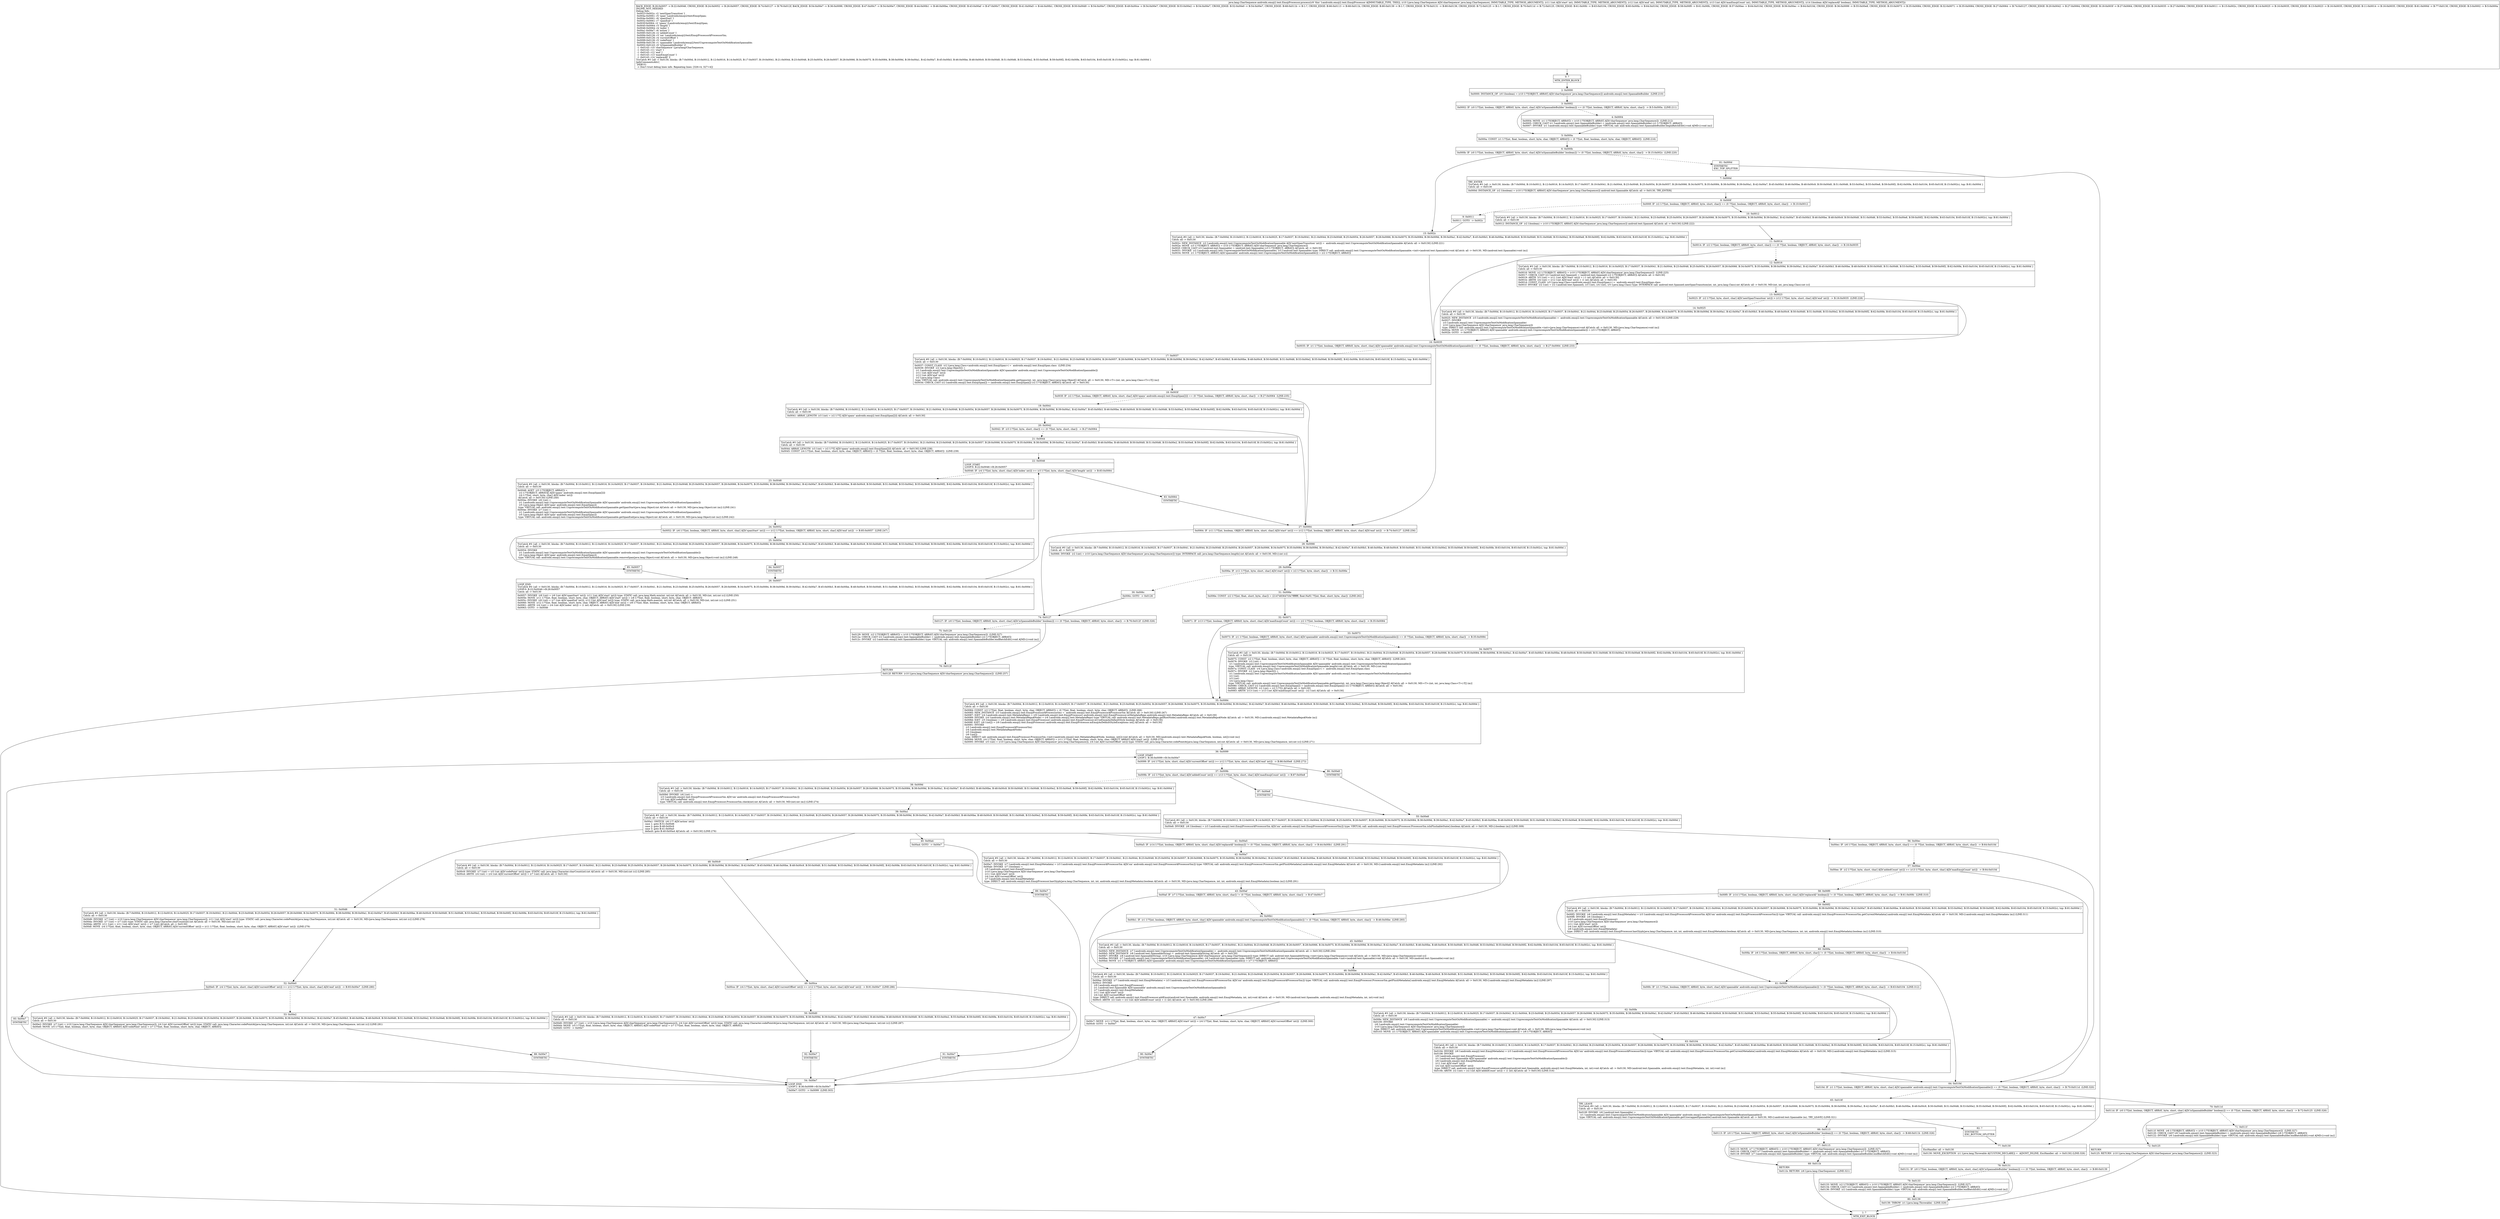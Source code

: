 digraph "CFG forandroidx.emoji2.text.EmojiProcessor.process(Ljava\/lang\/CharSequence;IIIZ)Ljava\/lang\/CharSequence;" {
Node_0 [shape=record,label="{0\:\ ?|MTH_ENTER_BLOCK\l}"];
Node_2 [shape=record,label="{2\:\ 0x0000|0x0000: INSTANCE_OF  (r0 I:boolean) = (r10 I:??[OBJECT, ARRAY] A[D('charSequence' java.lang.CharSequence)]) androidx.emoji2.text.SpannableBuilder  (LINE:210)\l}"];
Node_3 [shape=record,label="{3\:\ 0x0002|0x0002: IF  (r0 I:??[int, boolean, OBJECT, ARRAY, byte, short, char] A[D('isSpannableBuilder' boolean)]) == (0 ??[int, boolean, OBJECT, ARRAY, byte, short, char])  \-\> B:5:0x000a  (LINE:211)\l}"];
Node_4 [shape=record,label="{4\:\ 0x0004|0x0004: MOVE  (r1 I:??[OBJECT, ARRAY]) = (r10 I:??[OBJECT, ARRAY] A[D('charSequence' java.lang.CharSequence)])  (LINE:212)\l0x0005: CHECK_CAST (r1 I:androidx.emoji2.text.SpannableBuilder) = (androidx.emoji2.text.SpannableBuilder) (r1 I:??[OBJECT, ARRAY]) \l0x0007: INVOKE  (r1 I:androidx.emoji2.text.SpannableBuilder) type: VIRTUAL call: androidx.emoji2.text.SpannableBuilder.beginBatchEdit():void A[MD:():void (m)]\l}"];
Node_5 [shape=record,label="{5\:\ 0x000a|0x000a: CONST  (r1 I:??[int, float, boolean, short, byte, char, OBJECT, ARRAY]) = (0 ??[int, float, boolean, short, byte, char, OBJECT, ARRAY])  (LINE:216)\l}"];
Node_6 [shape=record,label="{6\:\ 0x000b|0x000b: IF  (r0 I:??[int, boolean, OBJECT, ARRAY, byte, short, char] A[D('isSpannableBuilder' boolean)]) != (0 ??[int, boolean, OBJECT, ARRAY, byte, short, char])  \-\> B:15:0x002c  (LINE:220)\l}"];
Node_15 [shape=record,label="{15\:\ 0x002c|TryCatch #0 \{all \-\> 0x0130, blocks: (B:7:0x000d, B:10:0x0012, B:12:0x0016, B:14:0x0025, B:17:0x0037, B:19:0x0041, B:21:0x0044, B:23:0x0048, B:25:0x0054, B:26:0x0057, B:28:0x0066, B:34:0x0075, B:35:0x0084, B:38:0x009d, B:39:0x00a1, B:42:0x00a7, B:45:0x00b3, B:46:0x00be, B:48:0x00c9, B:50:0x00d0, B:51:0x00d6, B:53:0x00e2, B:55:0x00e8, B:59:0x00f2, B:62:0x00fe, B:63:0x0104, B:65:0x010f, B:15:0x002c), top: B:81:0x000d \}\lCatch: all \-\> 0x0130\l|0x002c: NEW_INSTANCE  (r2 I:androidx.emoji2.text.UnprecomputeTextOnModificationSpannable A[D('nextSpanTransition' int)]) =  androidx.emoji2.text.UnprecomputeTextOnModificationSpannable A[Catch: all \-\> 0x0130] (LINE:221)\l0x002e: MOVE  (r3 I:??[OBJECT, ARRAY]) = (r10 I:??[OBJECT, ARRAY] A[D('charSequence' java.lang.CharSequence)]) \l0x002f: CHECK_CAST (r3 I:android.text.Spannable) = (android.text.Spannable) (r3 I:??[OBJECT, ARRAY]) A[Catch: all \-\> 0x0130]\l0x0031: INVOKE  (r2 I:androidx.emoji2.text.UnprecomputeTextOnModificationSpannable), (r3 I:android.text.Spannable) type: DIRECT call: androidx.emoji2.text.UnprecomputeTextOnModificationSpannable.\<init\>(android.text.Spannable):void A[Catch: all \-\> 0x0130, MD:(android.text.Spannable):void (m)]\l0x0034: MOVE  (r1 I:??[OBJECT, ARRAY] A[D('spannable' androidx.emoji2.text.UnprecomputeTextOnModificationSpannable)]) = (r2 I:??[OBJECT, ARRAY]) \l}"];
Node_16 [shape=record,label="{16\:\ 0x0035|0x0035: IF  (r1 I:??[int, boolean, OBJECT, ARRAY, byte, short, char] A[D('spannable' androidx.emoji2.text.UnprecomputeTextOnModificationSpannable)]) == (0 ??[int, boolean, OBJECT, ARRAY, byte, short, char])  \-\> B:27:0x0064  (LINE:233)\l}"];
Node_17 [shape=record,label="{17\:\ 0x0037|TryCatch #0 \{all \-\> 0x0130, blocks: (B:7:0x000d, B:10:0x0012, B:12:0x0016, B:14:0x0025, B:17:0x0037, B:19:0x0041, B:21:0x0044, B:23:0x0048, B:25:0x0054, B:26:0x0057, B:28:0x0066, B:34:0x0075, B:35:0x0084, B:38:0x009d, B:39:0x00a1, B:42:0x00a7, B:45:0x00b3, B:46:0x00be, B:48:0x00c9, B:50:0x00d0, B:51:0x00d6, B:53:0x00e2, B:55:0x00e8, B:59:0x00f2, B:62:0x00fe, B:63:0x0104, B:65:0x010f, B:15:0x002c), top: B:81:0x000d \}\lCatch: all \-\> 0x0130\l|0x0037: CONST_CLASS  (r2 I:java.lang.Class\<androidx.emoji2.text.EmojiSpan\>) =  androidx.emoji2.text.EmojiSpan.class  (LINE:234)\l0x0039: INVOKE  (r2 I:java.lang.Object[]) = \l  (r1 I:androidx.emoji2.text.UnprecomputeTextOnModificationSpannable A[D('spannable' androidx.emoji2.text.UnprecomputeTextOnModificationSpannable)])\l  (r11 I:int A[D('start' int)])\l  (r12 I:int A[D('end' int)])\l  (r2 I:java.lang.Class)\l type: VIRTUAL call: androidx.emoji2.text.UnprecomputeTextOnModificationSpannable.getSpans(int, int, java.lang.Class):java.lang.Object[] A[Catch: all \-\> 0x0130, MD:\<T\>:(int, int, java.lang.Class\<T\>):T[] (m)]\l0x003d: CHECK_CAST (r2 I:androidx.emoji2.text.EmojiSpan[]) = (androidx.emoji2.text.EmojiSpan[]) (r2 I:??[OBJECT, ARRAY]) A[Catch: all \-\> 0x0130]\l}"];
Node_18 [shape=record,label="{18\:\ 0x003f|0x003f: IF  (r2 I:??[int, boolean, OBJECT, ARRAY, byte, short, char] A[D('spans' androidx.emoji2.text.EmojiSpan[])]) == (0 ??[int, boolean, OBJECT, ARRAY, byte, short, char])  \-\> B:27:0x0064  (LINE:235)\l}"];
Node_19 [shape=record,label="{19\:\ 0x0041|TryCatch #0 \{all \-\> 0x0130, blocks: (B:7:0x000d, B:10:0x0012, B:12:0x0016, B:14:0x0025, B:17:0x0037, B:19:0x0041, B:21:0x0044, B:23:0x0048, B:25:0x0054, B:26:0x0057, B:28:0x0066, B:34:0x0075, B:35:0x0084, B:38:0x009d, B:39:0x00a1, B:42:0x00a7, B:45:0x00b3, B:46:0x00be, B:48:0x00c9, B:50:0x00d0, B:51:0x00d6, B:53:0x00e2, B:55:0x00e8, B:59:0x00f2, B:62:0x00fe, B:63:0x0104, B:65:0x010f, B:15:0x002c), top: B:81:0x000d \}\lCatch: all \-\> 0x0130\l|0x0041: ARRAY_LENGTH  (r3 I:int) = (r2 I:??[] A[D('spans' androidx.emoji2.text.EmojiSpan[])]) A[Catch: all \-\> 0x0130]\l}"];
Node_20 [shape=record,label="{20\:\ 0x0042|0x0042: IF  (r3 I:??[int, byte, short, char]) \<= (0 ??[int, byte, short, char])  \-\> B:27:0x0064 \l}"];
Node_21 [shape=record,label="{21\:\ 0x0044|TryCatch #0 \{all \-\> 0x0130, blocks: (B:7:0x000d, B:10:0x0012, B:12:0x0016, B:14:0x0025, B:17:0x0037, B:19:0x0041, B:21:0x0044, B:23:0x0048, B:25:0x0054, B:26:0x0057, B:28:0x0066, B:34:0x0075, B:35:0x0084, B:38:0x009d, B:39:0x00a1, B:42:0x00a7, B:45:0x00b3, B:46:0x00be, B:48:0x00c9, B:50:0x00d0, B:51:0x00d6, B:53:0x00e2, B:55:0x00e8, B:59:0x00f2, B:62:0x00fe, B:63:0x0104, B:65:0x010f, B:15:0x002c), top: B:81:0x000d \}\lCatch: all \-\> 0x0130\l|0x0044: ARRAY_LENGTH  (r3 I:int) = (r2 I:??[] A[D('spans' androidx.emoji2.text.EmojiSpan[])]) A[Catch: all \-\> 0x0130] (LINE:238)\l0x0045: CONST  (r4 I:??[int, float, boolean, short, byte, char, OBJECT, ARRAY]) = (0 ??[int, float, boolean, short, byte, char, OBJECT, ARRAY])  (LINE:239)\l}"];
Node_22 [shape=record,label="{22\:\ 0x0046|LOOP_START\lLOOP:0: B:22:0x0046\-\>B:26:0x0057\l|0x0046: IF  (r4 I:??[int, byte, short, char] A[D('index' int)]) \>= (r3 I:??[int, byte, short, char] A[D('length' int)])  \-\> B:83:0x0064 \l}"];
Node_23 [shape=record,label="{23\:\ 0x0048|TryCatch #0 \{all \-\> 0x0130, blocks: (B:7:0x000d, B:10:0x0012, B:12:0x0016, B:14:0x0025, B:17:0x0037, B:19:0x0041, B:21:0x0044, B:23:0x0048, B:25:0x0054, B:26:0x0057, B:28:0x0066, B:34:0x0075, B:35:0x0084, B:38:0x009d, B:39:0x00a1, B:42:0x00a7, B:45:0x00b3, B:46:0x00be, B:48:0x00c9, B:50:0x00d0, B:51:0x00d6, B:53:0x00e2, B:55:0x00e8, B:59:0x00f2, B:62:0x00fe, B:63:0x0104, B:65:0x010f, B:15:0x002c), top: B:81:0x000d \}\lCatch: all \-\> 0x0130\l|0x0048: AGET  (r5 I:??[OBJECT, ARRAY]) = \l  (r2 I:??[OBJECT, ARRAY][] A[D('spans' androidx.emoji2.text.EmojiSpan[])])\l  (r4 I:??[int, short, byte, char] A[D('index' int)])\l A[Catch: all \-\> 0x0130] (LINE:240)\l0x004a: INVOKE  (r6 I:int) = \l  (r1 I:androidx.emoji2.text.UnprecomputeTextOnModificationSpannable A[D('spannable' androidx.emoji2.text.UnprecomputeTextOnModificationSpannable)])\l  (r5 I:java.lang.Object A[D('span' androidx.emoji2.text.EmojiSpan)])\l type: VIRTUAL call: androidx.emoji2.text.UnprecomputeTextOnModificationSpannable.getSpanStart(java.lang.Object):int A[Catch: all \-\> 0x0130, MD:(java.lang.Object):int (m)] (LINE:241)\l0x004e: INVOKE  (r7 I:int) = \l  (r1 I:androidx.emoji2.text.UnprecomputeTextOnModificationSpannable A[D('spannable' androidx.emoji2.text.UnprecomputeTextOnModificationSpannable)])\l  (r5 I:java.lang.Object A[D('span' androidx.emoji2.text.EmojiSpan)])\l type: VIRTUAL call: androidx.emoji2.text.UnprecomputeTextOnModificationSpannable.getSpanEnd(java.lang.Object):int A[Catch: all \-\> 0x0130, MD:(java.lang.Object):int (m)] (LINE:242)\l}"];
Node_24 [shape=record,label="{24\:\ 0x0052|0x0052: IF  (r6 I:??[int, boolean, OBJECT, ARRAY, byte, short, char] A[D('spanStart' int)]) == (r12 I:??[int, boolean, OBJECT, ARRAY, byte, short, char] A[D('end' int)])  \-\> B:85:0x0057  (LINE:247)\l}"];
Node_25 [shape=record,label="{25\:\ 0x0054|TryCatch #0 \{all \-\> 0x0130, blocks: (B:7:0x000d, B:10:0x0012, B:12:0x0016, B:14:0x0025, B:17:0x0037, B:19:0x0041, B:21:0x0044, B:23:0x0048, B:25:0x0054, B:26:0x0057, B:28:0x0066, B:34:0x0075, B:35:0x0084, B:38:0x009d, B:39:0x00a1, B:42:0x00a7, B:45:0x00b3, B:46:0x00be, B:48:0x00c9, B:50:0x00d0, B:51:0x00d6, B:53:0x00e2, B:55:0x00e8, B:59:0x00f2, B:62:0x00fe, B:63:0x0104, B:65:0x010f, B:15:0x002c), top: B:81:0x000d \}\lCatch: all \-\> 0x0130\l|0x0054: INVOKE  \l  (r1 I:androidx.emoji2.text.UnprecomputeTextOnModificationSpannable A[D('spannable' androidx.emoji2.text.UnprecomputeTextOnModificationSpannable)])\l  (r5 I:java.lang.Object A[D('span' androidx.emoji2.text.EmojiSpan)])\l type: VIRTUAL call: androidx.emoji2.text.UnprecomputeTextOnModificationSpannable.removeSpan(java.lang.Object):void A[Catch: all \-\> 0x0130, MD:(java.lang.Object):void (m)] (LINE:248)\l}"];
Node_84 [shape=record,label="{84\:\ 0x0057|SYNTHETIC\l}"];
Node_26 [shape=record,label="{26\:\ 0x0057|LOOP_END\lTryCatch #0 \{all \-\> 0x0130, blocks: (B:7:0x000d, B:10:0x0012, B:12:0x0016, B:14:0x0025, B:17:0x0037, B:19:0x0041, B:21:0x0044, B:23:0x0048, B:25:0x0054, B:26:0x0057, B:28:0x0066, B:34:0x0075, B:35:0x0084, B:38:0x009d, B:39:0x00a1, B:42:0x00a7, B:45:0x00b3, B:46:0x00be, B:48:0x00c9, B:50:0x00d0, B:51:0x00d6, B:53:0x00e2, B:55:0x00e8, B:59:0x00f2, B:62:0x00fe, B:63:0x0104, B:65:0x010f, B:15:0x002c), top: B:81:0x000d \}\lLOOP:0: B:22:0x0046\-\>B:26:0x0057\lCatch: all \-\> 0x0130\l|0x0057: INVOKE  (r8 I:int) = (r6 I:int A[D('spanStart' int)]), (r11 I:int A[D('start' int)]) type: STATIC call: java.lang.Math.min(int, int):int A[Catch: all \-\> 0x0130, MD:(int, int):int (c)] (LINE:250)\l0x005b: MOVE  (r11 I:??[int, float, boolean, short, byte, char, OBJECT, ARRAY] A[D('start' int)]) = (r8 I:??[int, float, boolean, short, byte, char, OBJECT, ARRAY]) \l0x005c: INVOKE  (r8 I:int) = (r7 I:int A[D('spanEnd' int)]), (r12 I:int A[D('end' int)]) type: STATIC call: java.lang.Math.max(int, int):int A[Catch: all \-\> 0x0130, MD:(int, int):int (c)] (LINE:251)\l0x0060: MOVE  (r12 I:??[int, float, boolean, short, byte, char, OBJECT, ARRAY] A[D('end' int)]) = (r8 I:??[int, float, boolean, short, byte, char, OBJECT, ARRAY]) \l0x0061: ARITH  (r4 I:int) = (r4 I:int A[D('index' int)]) + (1 int) A[Catch: all \-\> 0x0130] (LINE:239)\l0x0063: GOTO  \-\> 0x0046 \l}"];
Node_85 [shape=record,label="{85\:\ 0x0057|SYNTHETIC\l}"];
Node_83 [shape=record,label="{83\:\ 0x0064|SYNTHETIC\l}"];
Node_27 [shape=record,label="{27\:\ 0x0064|0x0064: IF  (r11 I:??[int, boolean, OBJECT, ARRAY, byte, short, char] A[D('start' int)]) == (r12 I:??[int, boolean, OBJECT, ARRAY, byte, short, char] A[D('end' int)])  \-\> B:74:0x0127  (LINE:256)\l}"];
Node_28 [shape=record,label="{28\:\ 0x0066|TryCatch #0 \{all \-\> 0x0130, blocks: (B:7:0x000d, B:10:0x0012, B:12:0x0016, B:14:0x0025, B:17:0x0037, B:19:0x0041, B:21:0x0044, B:23:0x0048, B:25:0x0054, B:26:0x0057, B:28:0x0066, B:34:0x0075, B:35:0x0084, B:38:0x009d, B:39:0x00a1, B:42:0x00a7, B:45:0x00b3, B:46:0x00be, B:48:0x00c9, B:50:0x00d0, B:51:0x00d6, B:53:0x00e2, B:55:0x00e8, B:59:0x00f2, B:62:0x00fe, B:63:0x0104, B:65:0x010f, B:15:0x002c), top: B:81:0x000d \}\lCatch: all \-\> 0x0130\l|0x0066: INVOKE  (r2 I:int) = (r10 I:java.lang.CharSequence A[D('charSequence' java.lang.CharSequence)]) type: INTERFACE call: java.lang.CharSequence.length():int A[Catch: all \-\> 0x0130, MD:():int (c)]\l}"];
Node_29 [shape=record,label="{29\:\ 0x006a|0x006a: IF  (r11 I:??[int, byte, short, char] A[D('start' int)]) \< (r2 I:??[int, byte, short, char])  \-\> B:31:0x006e \l}"];
Node_30 [shape=record,label="{30\:\ 0x006c|0x006c: GOTO  \-\> 0x0126 \l}"];
Node_31 [shape=record,label="{31\:\ 0x006e|0x006e: CONST  (r2 I:??[int, float, short, byte, char]) = (2147483647(0x7fffffff, float:NaN) ??[int, float, short, byte, char])  (LINE:262)\l}"];
Node_32 [shape=record,label="{32\:\ 0x0071|0x0071: IF  (r13 I:??[int, boolean, OBJECT, ARRAY, byte, short, char] A[D('maxEmojiCount' int)]) == (r2 I:??[int, boolean, OBJECT, ARRAY, byte, short, char])  \-\> B:35:0x0084 \l}"];
Node_33 [shape=record,label="{33\:\ 0x0073|0x0073: IF  (r1 I:??[int, boolean, OBJECT, ARRAY, byte, short, char] A[D('spannable' androidx.emoji2.text.UnprecomputeTextOnModificationSpannable)]) == (0 ??[int, boolean, OBJECT, ARRAY, byte, short, char])  \-\> B:35:0x0084 \l}"];
Node_34 [shape=record,label="{34\:\ 0x0075|TryCatch #0 \{all \-\> 0x0130, blocks: (B:7:0x000d, B:10:0x0012, B:12:0x0016, B:14:0x0025, B:17:0x0037, B:19:0x0041, B:21:0x0044, B:23:0x0048, B:25:0x0054, B:26:0x0057, B:28:0x0066, B:34:0x0075, B:35:0x0084, B:38:0x009d, B:39:0x00a1, B:42:0x00a7, B:45:0x00b3, B:46:0x00be, B:48:0x00c9, B:50:0x00d0, B:51:0x00d6, B:53:0x00e2, B:55:0x00e8, B:59:0x00f2, B:62:0x00fe, B:63:0x0104, B:65:0x010f, B:15:0x002c), top: B:81:0x000d \}\lCatch: all \-\> 0x0130\l|0x0075: CONST  (r2 I:??[int, float, boolean, short, byte, char, OBJECT, ARRAY]) = (0 ??[int, float, boolean, short, byte, char, OBJECT, ARRAY])  (LINE:263)\l0x0076: INVOKE  (r3 I:int) = \l  (r1 I:androidx.emoji2.text.UnprecomputeTextOnModificationSpannable A[D('spannable' androidx.emoji2.text.UnprecomputeTextOnModificationSpannable)])\l type: VIRTUAL call: androidx.emoji2.text.UnprecomputeTextOnModificationSpannable.length():int A[Catch: all \-\> 0x0130, MD:():int (m)]\l0x007a: CONST_CLASS  (r4 I:java.lang.Class\<androidx.emoji2.text.EmojiSpan\>) =  androidx.emoji2.text.EmojiSpan.class \l0x007c: INVOKE  (r2 I:java.lang.Object[]) = \l  (r1 I:androidx.emoji2.text.UnprecomputeTextOnModificationSpannable A[D('spannable' androidx.emoji2.text.UnprecomputeTextOnModificationSpannable)])\l  (r2 I:int)\l  (r3 I:int)\l  (r4 I:java.lang.Class)\l type: VIRTUAL call: androidx.emoji2.text.UnprecomputeTextOnModificationSpannable.getSpans(int, int, java.lang.Class):java.lang.Object[] A[Catch: all \-\> 0x0130, MD:\<T\>:(int, int, java.lang.Class\<T\>):T[] (m)]\l0x0080: CHECK_CAST (r2 I:androidx.emoji2.text.EmojiSpan[]) = (androidx.emoji2.text.EmojiSpan[]) (r2 I:??[OBJECT, ARRAY]) A[Catch: all \-\> 0x0130]\l0x0082: ARRAY_LENGTH  (r2 I:int) = (r2 I:??[]) A[Catch: all \-\> 0x0130]\l0x0083: ARITH  (r13 I:int) = (r13 I:int A[D('maxEmojiCount' int)]) \- (r2 I:int) A[Catch: all \-\> 0x0130]\l}"];
Node_35 [shape=record,label="{35\:\ 0x0084|TryCatch #0 \{all \-\> 0x0130, blocks: (B:7:0x000d, B:10:0x0012, B:12:0x0016, B:14:0x0025, B:17:0x0037, B:19:0x0041, B:21:0x0044, B:23:0x0048, B:25:0x0054, B:26:0x0057, B:28:0x0066, B:34:0x0075, B:35:0x0084, B:38:0x009d, B:39:0x00a1, B:42:0x00a7, B:45:0x00b3, B:46:0x00be, B:48:0x00c9, B:50:0x00d0, B:51:0x00d6, B:53:0x00e2, B:55:0x00e8, B:59:0x00f2, B:62:0x00fe, B:63:0x0104, B:65:0x010f, B:15:0x002c), top: B:81:0x000d \}\lCatch: all \-\> 0x0130\l|0x0084: CONST  (r2 I:??[int, float, boolean, short, byte, char, OBJECT, ARRAY]) = (0 ??[int, float, boolean, short, byte, char, OBJECT, ARRAY])  (LINE:266)\l0x0085: NEW_INSTANCE  (r3 I:androidx.emoji2.text.EmojiProcessor$ProcessorSm) =  androidx.emoji2.text.EmojiProcessor$ProcessorSm A[Catch: all \-\> 0x0130] (LINE:267)\l0x0087: IGET  (r4 I:androidx.emoji2.text.MetadataRepo) = (r9 I:androidx.emoji2.text.EmojiProcessor) androidx.emoji2.text.EmojiProcessor.mMetadataRepo androidx.emoji2.text.MetadataRepo A[Catch: all \-\> 0x0130]\l0x0089: INVOKE  (r4 I:androidx.emoji2.text.MetadataRepo$Node) = (r4 I:androidx.emoji2.text.MetadataRepo) type: VIRTUAL call: androidx.emoji2.text.MetadataRepo.getRootNode():androidx.emoji2.text.MetadataRepo$Node A[Catch: all \-\> 0x0130, MD:():androidx.emoji2.text.MetadataRepo$Node (m)]\l0x008d: IGET  (r5 I:boolean) = (r9 I:androidx.emoji2.text.EmojiProcessor) androidx.emoji2.text.EmojiProcessor.mUseEmojiAsDefaultStyle boolean A[Catch: all \-\> 0x0130]\l0x008f: IGET  (r6 I:int[]) = (r9 I:androidx.emoji2.text.EmojiProcessor) androidx.emoji2.text.EmojiProcessor.mEmojiAsDefaultStyleExceptions int[] A[Catch: all \-\> 0x0130]\l0x0091: INVOKE  \l  (r3 I:androidx.emoji2.text.EmojiProcessor$ProcessorSm)\l  (r4 I:androidx.emoji2.text.MetadataRepo$Node)\l  (r5 I:boolean)\l  (r6 I:int[])\l type: DIRECT call: androidx.emoji2.text.EmojiProcessor.ProcessorSm.\<init\>(androidx.emoji2.text.MetadataRepo$Node, boolean, int[]):void A[Catch: all \-\> 0x0130, MD:(androidx.emoji2.text.MetadataRepo$Node, boolean, int[]):void (m)]\l0x0094: MOVE  (r4 I:??[int, float, boolean, short, byte, char, OBJECT, ARRAY]) = (r11 I:??[int, float, boolean, short, byte, char, OBJECT, ARRAY] A[D('start' int)])  (LINE:270)\l0x0095: INVOKE  (r5 I:int) = (r10 I:java.lang.CharSequence A[D('charSequence' java.lang.CharSequence)]), (r4 I:int A[D('currentOffset' int)]) type: STATIC call: java.lang.Character.codePointAt(java.lang.CharSequence, int):int A[Catch: all \-\> 0x0130, MD:(java.lang.CharSequence, int):int (c)] (LINE:271)\l}"];
Node_36 [shape=record,label="{36\:\ 0x0099|LOOP_START\lLOOP:1: B:36:0x0099\-\>B:54:0x00e7\l|0x0099: IF  (r4 I:??[int, byte, short, char] A[D('currentOffset' int)]) \>= (r12 I:??[int, byte, short, char] A[D('end' int)])  \-\> B:86:0x00e8  (LINE:273)\l}"];
Node_37 [shape=record,label="{37\:\ 0x009b|0x009b: IF  (r2 I:??[int, byte, short, char] A[D('addedCount' int)]) \>= (r13 I:??[int, byte, short, char] A[D('maxEmojiCount' int)])  \-\> B:87:0x00e8 \l}"];
Node_38 [shape=record,label="{38\:\ 0x009d|TryCatch #0 \{all \-\> 0x0130, blocks: (B:7:0x000d, B:10:0x0012, B:12:0x0016, B:14:0x0025, B:17:0x0037, B:19:0x0041, B:21:0x0044, B:23:0x0048, B:25:0x0054, B:26:0x0057, B:28:0x0066, B:34:0x0075, B:35:0x0084, B:38:0x009d, B:39:0x00a1, B:42:0x00a7, B:45:0x00b3, B:46:0x00be, B:48:0x00c9, B:50:0x00d0, B:51:0x00d6, B:53:0x00e2, B:55:0x00e8, B:59:0x00f2, B:62:0x00fe, B:63:0x0104, B:65:0x010f, B:15:0x002c), top: B:81:0x000d \}\lCatch: all \-\> 0x0130\l|0x009d: INVOKE  (r6 I:int) = \l  (r3 I:androidx.emoji2.text.EmojiProcessor$ProcessorSm A[D('sm' androidx.emoji2.text.EmojiProcessor$ProcessorSm)])\l  (r5 I:int A[D('codePoint' int)])\l type: VIRTUAL call: androidx.emoji2.text.EmojiProcessor.ProcessorSm.check(int):int A[Catch: all \-\> 0x0130, MD:(int):int (m)] (LINE:274)\l}"];
Node_39 [shape=record,label="{39\:\ 0x00a1|TryCatch #0 \{all \-\> 0x0130, blocks: (B:7:0x000d, B:10:0x0012, B:12:0x0016, B:14:0x0025, B:17:0x0037, B:19:0x0041, B:21:0x0044, B:23:0x0048, B:25:0x0054, B:26:0x0057, B:28:0x0066, B:34:0x0075, B:35:0x0084, B:38:0x009d, B:39:0x00a1, B:42:0x00a7, B:45:0x00b3, B:46:0x00be, B:48:0x00c9, B:50:0x00d0, B:51:0x00d6, B:53:0x00e2, B:55:0x00e8, B:59:0x00f2, B:62:0x00fe, B:63:0x0104, B:65:0x010f, B:15:0x002c), top: B:81:0x000d \}\lCatch: all \-\> 0x0130\l|0x00a1: SWITCH  (r6 I:?? A[D('action' int)])\l case 1: goto B:51:0x00d6\l case 2: goto B:48:0x00c9\l case 3: goto B:41:0x00a5\l default: goto B:40:0x00a4 A[Catch: all \-\> 0x0130] (LINE:276)\l}"];
Node_40 [shape=record,label="{40\:\ 0x00a4|0x00a4: GOTO  \-\> 0x00e7 \l}"];
Node_89 [shape=record,label="{89\:\ 0x00e7|SYNTHETIC\l}"];
Node_54 [shape=record,label="{54\:\ 0x00e7|LOOP_END\lLOOP:1: B:36:0x0099\-\>B:54:0x00e7\l|0x00e7: GOTO  \-\> 0x0099  (LINE:303)\l}"];
Node_41 [shape=record,label="{41\:\ 0x00a5|0x00a5: IF  (r14 I:??[int, boolean, OBJECT, ARRAY, byte, short, char] A[D('replaceAll' boolean)]) != (0 ??[int, boolean, OBJECT, ARRAY, byte, short, char])  \-\> B:44:0x00b1  (LINE:291)\l}"];
Node_42 [shape=record,label="{42\:\ 0x00a7|TryCatch #0 \{all \-\> 0x0130, blocks: (B:7:0x000d, B:10:0x0012, B:12:0x0016, B:14:0x0025, B:17:0x0037, B:19:0x0041, B:21:0x0044, B:23:0x0048, B:25:0x0054, B:26:0x0057, B:28:0x0066, B:34:0x0075, B:35:0x0084, B:38:0x009d, B:39:0x00a1, B:42:0x00a7, B:45:0x00b3, B:46:0x00be, B:48:0x00c9, B:50:0x00d0, B:51:0x00d6, B:53:0x00e2, B:55:0x00e8, B:59:0x00f2, B:62:0x00fe, B:63:0x0104, B:65:0x010f, B:15:0x002c), top: B:81:0x000d \}\lCatch: all \-\> 0x0130\l|0x00a7: INVOKE  (r7 I:androidx.emoji2.text.EmojiMetadata) = (r3 I:androidx.emoji2.text.EmojiProcessor$ProcessorSm A[D('sm' androidx.emoji2.text.EmojiProcessor$ProcessorSm)]) type: VIRTUAL call: androidx.emoji2.text.EmojiProcessor.ProcessorSm.getFlushMetadata():androidx.emoji2.text.EmojiMetadata A[Catch: all \-\> 0x0130, MD:():androidx.emoji2.text.EmojiMetadata (m)] (LINE:292)\l0x00ab: INVOKE  (r7 I:boolean) = \l  (r9 I:androidx.emoji2.text.EmojiProcessor)\l  (r10 I:java.lang.CharSequence A[D('charSequence' java.lang.CharSequence)])\l  (r11 I:int A[D('start' int)])\l  (r4 I:int A[D('currentOffset' int)])\l  (r7 I:androidx.emoji2.text.EmojiMetadata)\l type: DIRECT call: androidx.emoji2.text.EmojiProcessor.hasGlyph(java.lang.CharSequence, int, int, androidx.emoji2.text.EmojiMetadata):boolean A[Catch: all \-\> 0x0130, MD:(java.lang.CharSequence, int, int, androidx.emoji2.text.EmojiMetadata):boolean (m)] (LINE:291)\l}"];
Node_43 [shape=record,label="{43\:\ 0x00af|0x00af: IF  (r7 I:??[int, boolean, OBJECT, ARRAY, byte, short, char]) != (0 ??[int, boolean, OBJECT, ARRAY, byte, short, char])  \-\> B:47:0x00c7 \l}"];
Node_47 [shape=record,label="{47\:\ 0x00c7|0x00c7: MOVE  (r11 I:??[int, float, boolean, short, byte, char, OBJECT, ARRAY] A[D('start' int)]) = (r4 I:??[int, float, boolean, short, byte, char, OBJECT, ARRAY] A[D('currentOffset' int)])  (LINE:300)\l0x00c8: GOTO  \-\> 0x00e7 \l}"];
Node_90 [shape=record,label="{90\:\ 0x00e7|SYNTHETIC\l}"];
Node_44 [shape=record,label="{44\:\ 0x00b1|0x00b1: IF  (r1 I:??[int, boolean, OBJECT, ARRAY, byte, short, char] A[D('spannable' androidx.emoji2.text.UnprecomputeTextOnModificationSpannable)]) != (0 ??[int, boolean, OBJECT, ARRAY, byte, short, char])  \-\> B:46:0x00be  (LINE:293)\l}"];
Node_45 [shape=record,label="{45\:\ 0x00b3|TryCatch #0 \{all \-\> 0x0130, blocks: (B:7:0x000d, B:10:0x0012, B:12:0x0016, B:14:0x0025, B:17:0x0037, B:19:0x0041, B:21:0x0044, B:23:0x0048, B:25:0x0054, B:26:0x0057, B:28:0x0066, B:34:0x0075, B:35:0x0084, B:38:0x009d, B:39:0x00a1, B:42:0x00a7, B:45:0x00b3, B:46:0x00be, B:48:0x00c9, B:50:0x00d0, B:51:0x00d6, B:53:0x00e2, B:55:0x00e8, B:59:0x00f2, B:62:0x00fe, B:63:0x0104, B:65:0x010f, B:15:0x002c), top: B:81:0x000d \}\lCatch: all \-\> 0x0130\l|0x00b3: NEW_INSTANCE  (r7 I:androidx.emoji2.text.UnprecomputeTextOnModificationSpannable) =  androidx.emoji2.text.UnprecomputeTextOnModificationSpannable A[Catch: all \-\> 0x0130] (LINE:294)\l0x00b5: NEW_INSTANCE  (r8 I:android.text.SpannableString) =  android.text.SpannableString A[Catch: all \-\> 0x0130]\l0x00b7: INVOKE  (r8 I:android.text.SpannableString), (r10 I:java.lang.CharSequence A[D('charSequence' java.lang.CharSequence)]) type: DIRECT call: android.text.SpannableString.\<init\>(java.lang.CharSequence):void A[Catch: all \-\> 0x0130, MD:(java.lang.CharSequence):void (c)]\l0x00ba: INVOKE  (r7 I:androidx.emoji2.text.UnprecomputeTextOnModificationSpannable), (r8 I:android.text.Spannable) type: DIRECT call: androidx.emoji2.text.UnprecomputeTextOnModificationSpannable.\<init\>(android.text.Spannable):void A[Catch: all \-\> 0x0130, MD:(android.text.Spannable):void (m)]\l0x00bd: MOVE  (r1 I:??[OBJECT, ARRAY] A[D('spannable' androidx.emoji2.text.UnprecomputeTextOnModificationSpannable)]) = (r7 I:??[OBJECT, ARRAY]) \l}"];
Node_46 [shape=record,label="{46\:\ 0x00be|TryCatch #0 \{all \-\> 0x0130, blocks: (B:7:0x000d, B:10:0x0012, B:12:0x0016, B:14:0x0025, B:17:0x0037, B:19:0x0041, B:21:0x0044, B:23:0x0048, B:25:0x0054, B:26:0x0057, B:28:0x0066, B:34:0x0075, B:35:0x0084, B:38:0x009d, B:39:0x00a1, B:42:0x00a7, B:45:0x00b3, B:46:0x00be, B:48:0x00c9, B:50:0x00d0, B:51:0x00d6, B:53:0x00e2, B:55:0x00e8, B:59:0x00f2, B:62:0x00fe, B:63:0x0104, B:65:0x010f, B:15:0x002c), top: B:81:0x000d \}\lCatch: all \-\> 0x0130\l|0x00be: INVOKE  (r7 I:androidx.emoji2.text.EmojiMetadata) = (r3 I:androidx.emoji2.text.EmojiProcessor$ProcessorSm A[D('sm' androidx.emoji2.text.EmojiProcessor$ProcessorSm)]) type: VIRTUAL call: androidx.emoji2.text.EmojiProcessor.ProcessorSm.getFlushMetadata():androidx.emoji2.text.EmojiMetadata A[Catch: all \-\> 0x0130, MD:():androidx.emoji2.text.EmojiMetadata (m)] (LINE:297)\l0x00c2: INVOKE  \l  (r9 I:androidx.emoji2.text.EmojiProcessor)\l  (r1 I:android.text.Spannable A[D('spannable' androidx.emoji2.text.UnprecomputeTextOnModificationSpannable)])\l  (r7 I:androidx.emoji2.text.EmojiMetadata)\l  (r11 I:int A[D('start' int)])\l  (r4 I:int A[D('currentOffset' int)])\l type: DIRECT call: androidx.emoji2.text.EmojiProcessor.addEmoji(android.text.Spannable, androidx.emoji2.text.EmojiMetadata, int, int):void A[Catch: all \-\> 0x0130, MD:(android.text.Spannable, androidx.emoji2.text.EmojiMetadata, int, int):void (m)]\l0x00c5: ARITH  (r2 I:int) = (r2 I:int A[D('addedCount' int)]) + (1 int) A[Catch: all \-\> 0x0130] (LINE:298)\l}"];
Node_48 [shape=record,label="{48\:\ 0x00c9|TryCatch #0 \{all \-\> 0x0130, blocks: (B:7:0x000d, B:10:0x0012, B:12:0x0016, B:14:0x0025, B:17:0x0037, B:19:0x0041, B:21:0x0044, B:23:0x0048, B:25:0x0054, B:26:0x0057, B:28:0x0066, B:34:0x0075, B:35:0x0084, B:38:0x009d, B:39:0x00a1, B:42:0x00a7, B:45:0x00b3, B:46:0x00be, B:48:0x00c9, B:50:0x00d0, B:51:0x00d6, B:53:0x00e2, B:55:0x00e8, B:59:0x00f2, B:62:0x00fe, B:63:0x0104, B:65:0x010f, B:15:0x002c), top: B:81:0x000d \}\lCatch: all \-\> 0x0130\l|0x00c9: INVOKE  (r7 I:int) = (r5 I:int A[D('codePoint' int)]) type: STATIC call: java.lang.Character.charCount(int):int A[Catch: all \-\> 0x0130, MD:(int):int (c)] (LINE:285)\l0x00cd: ARITH  (r4 I:int) = (r4 I:int A[D('currentOffset' int)]) + (r7 I:int) A[Catch: all \-\> 0x0130]\l}"];
Node_49 [shape=record,label="{49\:\ 0x00ce|0x00ce: IF  (r4 I:??[int, byte, short, char] A[D('currentOffset' int)]) \>= (r12 I:??[int, byte, short, char] A[D('end' int)])  \-\> B:91:0x00e7  (LINE:286)\l}"];
Node_50 [shape=record,label="{50\:\ 0x00d0|TryCatch #0 \{all \-\> 0x0130, blocks: (B:7:0x000d, B:10:0x0012, B:12:0x0016, B:14:0x0025, B:17:0x0037, B:19:0x0041, B:21:0x0044, B:23:0x0048, B:25:0x0054, B:26:0x0057, B:28:0x0066, B:34:0x0075, B:35:0x0084, B:38:0x009d, B:39:0x00a1, B:42:0x00a7, B:45:0x00b3, B:46:0x00be, B:48:0x00c9, B:50:0x00d0, B:51:0x00d6, B:53:0x00e2, B:55:0x00e8, B:59:0x00f2, B:62:0x00fe, B:63:0x0104, B:65:0x010f, B:15:0x002c), top: B:81:0x000d \}\lCatch: all \-\> 0x0130\l|0x00d0: INVOKE  (r7 I:int) = (r10 I:java.lang.CharSequence A[D('charSequence' java.lang.CharSequence)]), (r4 I:int A[D('currentOffset' int)]) type: STATIC call: java.lang.Character.codePointAt(java.lang.CharSequence, int):int A[Catch: all \-\> 0x0130, MD:(java.lang.CharSequence, int):int (c)] (LINE:287)\l0x00d4: MOVE  (r5 I:??[int, float, boolean, short, byte, char, OBJECT, ARRAY] A[D('codePoint' int)]) = (r7 I:??[int, float, boolean, short, byte, char, OBJECT, ARRAY]) \l0x00d5: GOTO  \-\> 0x00e7 \l}"];
Node_92 [shape=record,label="{92\:\ 0x00e7|SYNTHETIC\l}"];
Node_91 [shape=record,label="{91\:\ 0x00e7|SYNTHETIC\l}"];
Node_51 [shape=record,label="{51\:\ 0x00d6|TryCatch #0 \{all \-\> 0x0130, blocks: (B:7:0x000d, B:10:0x0012, B:12:0x0016, B:14:0x0025, B:17:0x0037, B:19:0x0041, B:21:0x0044, B:23:0x0048, B:25:0x0054, B:26:0x0057, B:28:0x0066, B:34:0x0075, B:35:0x0084, B:38:0x009d, B:39:0x00a1, B:42:0x00a7, B:45:0x00b3, B:46:0x00be, B:48:0x00c9, B:50:0x00d0, B:51:0x00d6, B:53:0x00e2, B:55:0x00e8, B:59:0x00f2, B:62:0x00fe, B:63:0x0104, B:65:0x010f, B:15:0x002c), top: B:81:0x000d \}\lCatch: all \-\> 0x0130\l|0x00d6: INVOKE  (r7 I:int) = (r10 I:java.lang.CharSequence A[D('charSequence' java.lang.CharSequence)]), (r11 I:int A[D('start' int)]) type: STATIC call: java.lang.Character.codePointAt(java.lang.CharSequence, int):int A[Catch: all \-\> 0x0130, MD:(java.lang.CharSequence, int):int (c)] (LINE:278)\l0x00da: INVOKE  (r7 I:int) = (r7 I:int) type: STATIC call: java.lang.Character.charCount(int):int A[Catch: all \-\> 0x0130, MD:(int):int (c)]\l0x00de: ARITH  (r11 I:int) = (r11 I:int A[D('start' int)]) + (r7 I:int) A[Catch: all \-\> 0x0130]\l0x00df: MOVE  (r4 I:??[int, float, boolean, short, byte, char, OBJECT, ARRAY] A[D('currentOffset' int)]) = (r11 I:??[int, float, boolean, short, byte, char, OBJECT, ARRAY] A[D('start' int)])  (LINE:279)\l}"];
Node_52 [shape=record,label="{52\:\ 0x00e0|0x00e0: IF  (r4 I:??[int, byte, short, char] A[D('currentOffset' int)]) \>= (r12 I:??[int, byte, short, char] A[D('end' int)])  \-\> B:93:0x00e7  (LINE:280)\l}"];
Node_53 [shape=record,label="{53\:\ 0x00e2|TryCatch #0 \{all \-\> 0x0130, blocks: (B:7:0x000d, B:10:0x0012, B:12:0x0016, B:14:0x0025, B:17:0x0037, B:19:0x0041, B:21:0x0044, B:23:0x0048, B:25:0x0054, B:26:0x0057, B:28:0x0066, B:34:0x0075, B:35:0x0084, B:38:0x009d, B:39:0x00a1, B:42:0x00a7, B:45:0x00b3, B:46:0x00be, B:48:0x00c9, B:50:0x00d0, B:51:0x00d6, B:53:0x00e2, B:55:0x00e8, B:59:0x00f2, B:62:0x00fe, B:63:0x0104, B:65:0x010f, B:15:0x002c), top: B:81:0x000d \}\lCatch: all \-\> 0x0130\l|0x00e2: INVOKE  (r7 I:int) = (r10 I:java.lang.CharSequence A[D('charSequence' java.lang.CharSequence)]), (r4 I:int A[D('currentOffset' int)]) type: STATIC call: java.lang.Character.codePointAt(java.lang.CharSequence, int):int A[Catch: all \-\> 0x0130, MD:(java.lang.CharSequence, int):int (c)] (LINE:281)\l0x00e6: MOVE  (r5 I:??[int, float, boolean, short, byte, char, OBJECT, ARRAY] A[D('codePoint' int)]) = (r7 I:??[int, float, boolean, short, byte, char, OBJECT, ARRAY]) \l}"];
Node_88 [shape=record,label="{88\:\ 0x00e7|SYNTHETIC\l}"];
Node_93 [shape=record,label="{93\:\ 0x00e7|SYNTHETIC\l}"];
Node_87 [shape=record,label="{87\:\ 0x00e8|SYNTHETIC\l}"];
Node_55 [shape=record,label="{55\:\ 0x00e8|TryCatch #0 \{all \-\> 0x0130, blocks: (B:7:0x000d, B:10:0x0012, B:12:0x0016, B:14:0x0025, B:17:0x0037, B:19:0x0041, B:21:0x0044, B:23:0x0048, B:25:0x0054, B:26:0x0057, B:28:0x0066, B:34:0x0075, B:35:0x0084, B:38:0x009d, B:39:0x00a1, B:42:0x00a7, B:45:0x00b3, B:46:0x00be, B:48:0x00c9, B:50:0x00d0, B:51:0x00d6, B:53:0x00e2, B:55:0x00e8, B:59:0x00f2, B:62:0x00fe, B:63:0x0104, B:65:0x010f, B:15:0x002c), top: B:81:0x000d \}\lCatch: all \-\> 0x0130\l|0x00e8: INVOKE  (r6 I:boolean) = (r3 I:androidx.emoji2.text.EmojiProcessor$ProcessorSm A[D('sm' androidx.emoji2.text.EmojiProcessor$ProcessorSm)]) type: VIRTUAL call: androidx.emoji2.text.EmojiProcessor.ProcessorSm.isInFlushableState():boolean A[Catch: all \-\> 0x0130, MD:():boolean (m)] (LINE:309)\l}"];
Node_56 [shape=record,label="{56\:\ 0x00ec|0x00ec: IF  (r6 I:??[int, boolean, OBJECT, ARRAY, byte, short, char]) == (0 ??[int, boolean, OBJECT, ARRAY, byte, short, char])  \-\> B:64:0x010d \l}"];
Node_57 [shape=record,label="{57\:\ 0x00ee|0x00ee: IF  (r2 I:??[int, byte, short, char] A[D('addedCount' int)]) \>= (r13 I:??[int, byte, short, char] A[D('maxEmojiCount' int)])  \-\> B:64:0x010d \l}"];
Node_58 [shape=record,label="{58\:\ 0x00f0|0x00f0: IF  (r14 I:??[int, boolean, OBJECT, ARRAY, byte, short, char] A[D('replaceAll' boolean)]) != (0 ??[int, boolean, OBJECT, ARRAY, byte, short, char])  \-\> B:61:0x00fc  (LINE:310)\l}"];
Node_59 [shape=record,label="{59\:\ 0x00f2|TryCatch #0 \{all \-\> 0x0130, blocks: (B:7:0x000d, B:10:0x0012, B:12:0x0016, B:14:0x0025, B:17:0x0037, B:19:0x0041, B:21:0x0044, B:23:0x0048, B:25:0x0054, B:26:0x0057, B:28:0x0066, B:34:0x0075, B:35:0x0084, B:38:0x009d, B:39:0x00a1, B:42:0x00a7, B:45:0x00b3, B:46:0x00be, B:48:0x00c9, B:50:0x00d0, B:51:0x00d6, B:53:0x00e2, B:55:0x00e8, B:59:0x00f2, B:62:0x00fe, B:63:0x0104, B:65:0x010f, B:15:0x002c), top: B:81:0x000d \}\lCatch: all \-\> 0x0130\l|0x00f2: INVOKE  (r6 I:androidx.emoji2.text.EmojiMetadata) = (r3 I:androidx.emoji2.text.EmojiProcessor$ProcessorSm A[D('sm' androidx.emoji2.text.EmojiProcessor$ProcessorSm)]) type: VIRTUAL call: androidx.emoji2.text.EmojiProcessor.ProcessorSm.getCurrentMetadata():androidx.emoji2.text.EmojiMetadata A[Catch: all \-\> 0x0130, MD:():androidx.emoji2.text.EmojiMetadata (m)] (LINE:311)\l0x00f6: INVOKE  (r6 I:boolean) = \l  (r9 I:androidx.emoji2.text.EmojiProcessor)\l  (r10 I:java.lang.CharSequence A[D('charSequence' java.lang.CharSequence)])\l  (r11 I:int A[D('start' int)])\l  (r4 I:int A[D('currentOffset' int)])\l  (r6 I:androidx.emoji2.text.EmojiMetadata)\l type: DIRECT call: androidx.emoji2.text.EmojiProcessor.hasGlyph(java.lang.CharSequence, int, int, androidx.emoji2.text.EmojiMetadata):boolean A[Catch: all \-\> 0x0130, MD:(java.lang.CharSequence, int, int, androidx.emoji2.text.EmojiMetadata):boolean (m)] (LINE:310)\l}"];
Node_60 [shape=record,label="{60\:\ 0x00fa|0x00fa: IF  (r6 I:??[int, boolean, OBJECT, ARRAY, byte, short, char]) != (0 ??[int, boolean, OBJECT, ARRAY, byte, short, char])  \-\> B:64:0x010d \l}"];
Node_61 [shape=record,label="{61\:\ 0x00fc|0x00fc: IF  (r1 I:??[int, boolean, OBJECT, ARRAY, byte, short, char] A[D('spannable' androidx.emoji2.text.UnprecomputeTextOnModificationSpannable)]) != (0 ??[int, boolean, OBJECT, ARRAY, byte, short, char])  \-\> B:63:0x0104  (LINE:312)\l}"];
Node_62 [shape=record,label="{62\:\ 0x00fe|TryCatch #0 \{all \-\> 0x0130, blocks: (B:7:0x000d, B:10:0x0012, B:12:0x0016, B:14:0x0025, B:17:0x0037, B:19:0x0041, B:21:0x0044, B:23:0x0048, B:25:0x0054, B:26:0x0057, B:28:0x0066, B:34:0x0075, B:35:0x0084, B:38:0x009d, B:39:0x00a1, B:42:0x00a7, B:45:0x00b3, B:46:0x00be, B:48:0x00c9, B:50:0x00d0, B:51:0x00d6, B:53:0x00e2, B:55:0x00e8, B:59:0x00f2, B:62:0x00fe, B:63:0x0104, B:65:0x010f, B:15:0x002c), top: B:81:0x000d \}\lCatch: all \-\> 0x0130\l|0x00fe: NEW_INSTANCE  (r6 I:androidx.emoji2.text.UnprecomputeTextOnModificationSpannable) =  androidx.emoji2.text.UnprecomputeTextOnModificationSpannable A[Catch: all \-\> 0x0130] (LINE:313)\l0x0100: INVOKE  \l  (r6 I:androidx.emoji2.text.UnprecomputeTextOnModificationSpannable)\l  (r10 I:java.lang.CharSequence A[D('charSequence' java.lang.CharSequence)])\l type: DIRECT call: androidx.emoji2.text.UnprecomputeTextOnModificationSpannable.\<init\>(java.lang.CharSequence):void A[Catch: all \-\> 0x0130, MD:(java.lang.CharSequence):void (m)]\l0x0103: MOVE  (r1 I:??[OBJECT, ARRAY] A[D('spannable' androidx.emoji2.text.UnprecomputeTextOnModificationSpannable)]) = (r6 I:??[OBJECT, ARRAY]) \l}"];
Node_63 [shape=record,label="{63\:\ 0x0104|TryCatch #0 \{all \-\> 0x0130, blocks: (B:7:0x000d, B:10:0x0012, B:12:0x0016, B:14:0x0025, B:17:0x0037, B:19:0x0041, B:21:0x0044, B:23:0x0048, B:25:0x0054, B:26:0x0057, B:28:0x0066, B:34:0x0075, B:35:0x0084, B:38:0x009d, B:39:0x00a1, B:42:0x00a7, B:45:0x00b3, B:46:0x00be, B:48:0x00c9, B:50:0x00d0, B:51:0x00d6, B:53:0x00e2, B:55:0x00e8, B:59:0x00f2, B:62:0x00fe, B:63:0x0104, B:65:0x010f, B:15:0x002c), top: B:81:0x000d \}\lCatch: all \-\> 0x0130\l|0x0104: INVOKE  (r6 I:androidx.emoji2.text.EmojiMetadata) = (r3 I:androidx.emoji2.text.EmojiProcessor$ProcessorSm A[D('sm' androidx.emoji2.text.EmojiProcessor$ProcessorSm)]) type: VIRTUAL call: androidx.emoji2.text.EmojiProcessor.ProcessorSm.getCurrentMetadata():androidx.emoji2.text.EmojiMetadata A[Catch: all \-\> 0x0130, MD:():androidx.emoji2.text.EmojiMetadata (m)] (LINE:315)\l0x0108: INVOKE  \l  (r9 I:androidx.emoji2.text.EmojiProcessor)\l  (r1 I:android.text.Spannable A[D('spannable' androidx.emoji2.text.UnprecomputeTextOnModificationSpannable)])\l  (r6 I:androidx.emoji2.text.EmojiMetadata)\l  (r11 I:int A[D('start' int)])\l  (r4 I:int A[D('currentOffset' int)])\l type: DIRECT call: androidx.emoji2.text.EmojiProcessor.addEmoji(android.text.Spannable, androidx.emoji2.text.EmojiMetadata, int, int):void A[Catch: all \-\> 0x0130, MD:(android.text.Spannable, androidx.emoji2.text.EmojiMetadata, int, int):void (m)]\l0x010b: ARITH  (r2 I:int) = (r2 I:int A[D('addedCount' int)]) + (1 int) A[Catch: all \-\> 0x0130] (LINE:316)\l}"];
Node_64 [shape=record,label="{64\:\ 0x010d|0x010d: IF  (r1 I:??[int, boolean, OBJECT, ARRAY, byte, short, char] A[D('spannable' androidx.emoji2.text.UnprecomputeTextOnModificationSpannable)]) == (0 ??[int, boolean, OBJECT, ARRAY, byte, short, char])  \-\> B:70:0x011d  (LINE:320)\l}"];
Node_65 [shape=record,label="{65\:\ 0x010f|TRY_LEAVE\lTryCatch #0 \{all \-\> 0x0130, blocks: (B:7:0x000d, B:10:0x0012, B:12:0x0016, B:14:0x0025, B:17:0x0037, B:19:0x0041, B:21:0x0044, B:23:0x0048, B:25:0x0054, B:26:0x0057, B:28:0x0066, B:34:0x0075, B:35:0x0084, B:38:0x009d, B:39:0x00a1, B:42:0x00a7, B:45:0x00b3, B:46:0x00be, B:48:0x00c9, B:50:0x00d0, B:51:0x00d6, B:53:0x00e2, B:55:0x00e8, B:59:0x00f2, B:62:0x00fe, B:63:0x0104, B:65:0x010f, B:15:0x002c), top: B:81:0x000d \}\lCatch: all \-\> 0x0130\l|0x010f: INVOKE  (r6 I:android.text.Spannable) = \l  (r1 I:androidx.emoji2.text.UnprecomputeTextOnModificationSpannable A[D('spannable' androidx.emoji2.text.UnprecomputeTextOnModificationSpannable)])\l type: VIRTUAL call: androidx.emoji2.text.UnprecomputeTextOnModificationSpannable.getUnwrappedSpannable():android.text.Spannable A[Catch: all \-\> 0x0130, MD:():android.text.Spannable (m), TRY_LEAVE] (LINE:321)\l}"];
Node_66 [shape=record,label="{66\:\ 0x0113|0x0113: IF  (r0 I:??[int, boolean, OBJECT, ARRAY, byte, short, char] A[D('isSpannableBuilder' boolean)]) == (0 ??[int, boolean, OBJECT, ARRAY, byte, short, char])  \-\> B:68:0x011b  (LINE:326)\l}"];
Node_67 [shape=record,label="{67\:\ 0x0115|0x0115: MOVE  (r7 I:??[OBJECT, ARRAY]) = (r10 I:??[OBJECT, ARRAY] A[D('charSequence' java.lang.CharSequence)])  (LINE:327)\l0x0116: CHECK_CAST (r7 I:androidx.emoji2.text.SpannableBuilder) = (androidx.emoji2.text.SpannableBuilder) (r7 I:??[OBJECT, ARRAY]) \l0x0118: INVOKE  (r7 I:androidx.emoji2.text.SpannableBuilder) type: VIRTUAL call: androidx.emoji2.text.SpannableBuilder.endBatchEdit():void A[MD:():void (m)]\l}"];
Node_68 [shape=record,label="{68\:\ 0x011b|RETURN\l|0x011b: RETURN  (r6 I:java.lang.CharSequence)  (LINE:321)\l}"];
Node_1 [shape=record,label="{1\:\ ?|MTH_EXIT_BLOCK\l}"];
Node_82 [shape=record,label="{82\:\ ?|SYNTHETIC\lEXC_BOTTOM_SPLITTER\l}"];
Node_77 [shape=record,label="{77\:\ 0x0130|ExcHandler: all \-\> 0x0130\l|0x0130: MOVE_EXCEPTION  (r1 I:java.lang.Throwable A[CUSTOM_DECLARE]) =  A[DONT_INLINE, ExcHandler: all \-\> 0x0130] (LINE:326)\l}"];
Node_78 [shape=record,label="{78\:\ 0x0131|0x0131: IF  (r0 I:??[int, boolean, OBJECT, ARRAY, byte, short, char] A[D('isSpannableBuilder' boolean)]) == (0 ??[int, boolean, OBJECT, ARRAY, byte, short, char])  \-\> B:80:0x0139 \l}"];
Node_79 [shape=record,label="{79\:\ 0x0133|0x0133: MOVE  (r2 I:??[OBJECT, ARRAY]) = (r10 I:??[OBJECT, ARRAY] A[D('charSequence' java.lang.CharSequence)])  (LINE:327)\l0x0134: CHECK_CAST (r2 I:androidx.emoji2.text.SpannableBuilder) = (androidx.emoji2.text.SpannableBuilder) (r2 I:??[OBJECT, ARRAY]) \l0x0136: INVOKE  (r2 I:androidx.emoji2.text.SpannableBuilder) type: VIRTUAL call: androidx.emoji2.text.SpannableBuilder.endBatchEdit():void A[MD:():void (m)]\l}"];
Node_80 [shape=record,label="{80\:\ 0x0139|0x0139: THROW  (r1 I:java.lang.Throwable)  (LINE:329)\l}"];
Node_70 [shape=record,label="{70\:\ 0x011d|0x011d: IF  (r0 I:??[int, boolean, OBJECT, ARRAY, byte, short, char] A[D('isSpannableBuilder' boolean)]) == (0 ??[int, boolean, OBJECT, ARRAY, byte, short, char])  \-\> B:72:0x0125  (LINE:326)\l}"];
Node_71 [shape=record,label="{71\:\ 0x011f|0x011f: MOVE  (r6 I:??[OBJECT, ARRAY]) = (r10 I:??[OBJECT, ARRAY] A[D('charSequence' java.lang.CharSequence)])  (LINE:327)\l0x0120: CHECK_CAST (r6 I:androidx.emoji2.text.SpannableBuilder) = (androidx.emoji2.text.SpannableBuilder) (r6 I:??[OBJECT, ARRAY]) \l0x0122: INVOKE  (r6 I:androidx.emoji2.text.SpannableBuilder) type: VIRTUAL call: androidx.emoji2.text.SpannableBuilder.endBatchEdit():void A[MD:():void (m)]\l}"];
Node_72 [shape=record,label="{72\:\ 0x0125|RETURN\l|0x0125: RETURN  (r10 I:java.lang.CharSequence A[D('charSequence' java.lang.CharSequence)])  (LINE:323)\l}"];
Node_86 [shape=record,label="{86\:\ 0x00e8|SYNTHETIC\l}"];
Node_74 [shape=record,label="{74\:\ 0x0127|0x0127: IF  (r0 I:??[int, boolean, OBJECT, ARRAY, byte, short, char] A[D('isSpannableBuilder' boolean)]) == (0 ??[int, boolean, OBJECT, ARRAY, byte, short, char])  \-\> B:76:0x012f  (LINE:326)\l}"];
Node_75 [shape=record,label="{75\:\ 0x0129|0x0129: MOVE  (r2 I:??[OBJECT, ARRAY]) = (r10 I:??[OBJECT, ARRAY] A[D('charSequence' java.lang.CharSequence)])  (LINE:327)\l0x012a: CHECK_CAST (r2 I:androidx.emoji2.text.SpannableBuilder) = (androidx.emoji2.text.SpannableBuilder) (r2 I:??[OBJECT, ARRAY]) \l0x012c: INVOKE  (r2 I:androidx.emoji2.text.SpannableBuilder) type: VIRTUAL call: androidx.emoji2.text.SpannableBuilder.endBatchEdit():void A[MD:():void (m)]\l}"];
Node_76 [shape=record,label="{76\:\ 0x012f|RETURN\l|0x012f: RETURN  (r10 I:java.lang.CharSequence A[D('charSequence' java.lang.CharSequence)])  (LINE:257)\l}"];
Node_81 [shape=record,label="{81\:\ 0x000d|SYNTHETIC\lEXC_TOP_SPLITTER\l}"];
Node_7 [shape=record,label="{7\:\ 0x000d|TRY_ENTER\lTryCatch #0 \{all \-\> 0x0130, blocks: (B:7:0x000d, B:10:0x0012, B:12:0x0016, B:14:0x0025, B:17:0x0037, B:19:0x0041, B:21:0x0044, B:23:0x0048, B:25:0x0054, B:26:0x0057, B:28:0x0066, B:34:0x0075, B:35:0x0084, B:38:0x009d, B:39:0x00a1, B:42:0x00a7, B:45:0x00b3, B:46:0x00be, B:48:0x00c9, B:50:0x00d0, B:51:0x00d6, B:53:0x00e2, B:55:0x00e8, B:59:0x00f2, B:62:0x00fe, B:63:0x0104, B:65:0x010f, B:15:0x002c), top: B:81:0x000d \}\lCatch: all \-\> 0x0130\l|0x000d: INSTANCE_OF  (r2 I:boolean) = (r10 I:??[OBJECT, ARRAY] A[D('charSequence' java.lang.CharSequence)]) android.text.Spannable A[Catch: all \-\> 0x0130, TRY_ENTER]\l}"];
Node_8 [shape=record,label="{8\:\ 0x000f|0x000f: IF  (r2 I:??[int, boolean, OBJECT, ARRAY, byte, short, char]) == (0 ??[int, boolean, OBJECT, ARRAY, byte, short, char])  \-\> B:10:0x0012 \l}"];
Node_9 [shape=record,label="{9\:\ 0x0011|0x0011: GOTO  \-\> 0x002c \l}"];
Node_10 [shape=record,label="{10\:\ 0x0012|TryCatch #0 \{all \-\> 0x0130, blocks: (B:7:0x000d, B:10:0x0012, B:12:0x0016, B:14:0x0025, B:17:0x0037, B:19:0x0041, B:21:0x0044, B:23:0x0048, B:25:0x0054, B:26:0x0057, B:28:0x0066, B:34:0x0075, B:35:0x0084, B:38:0x009d, B:39:0x00a1, B:42:0x00a7, B:45:0x00b3, B:46:0x00be, B:48:0x00c9, B:50:0x00d0, B:51:0x00d6, B:53:0x00e2, B:55:0x00e8, B:59:0x00f2, B:62:0x00fe, B:63:0x0104, B:65:0x010f, B:15:0x002c), top: B:81:0x000d \}\lCatch: all \-\> 0x0130\l|0x0012: INSTANCE_OF  (r2 I:boolean) = (r10 I:??[OBJECT, ARRAY] A[D('charSequence' java.lang.CharSequence)]) android.text.Spanned A[Catch: all \-\> 0x0130] (LINE:222)\l}"];
Node_11 [shape=record,label="{11\:\ 0x0014|0x0014: IF  (r2 I:??[int, boolean, OBJECT, ARRAY, byte, short, char]) == (0 ??[int, boolean, OBJECT, ARRAY, byte, short, char])  \-\> B:16:0x0035 \l}"];
Node_12 [shape=record,label="{12\:\ 0x0016|TryCatch #0 \{all \-\> 0x0130, blocks: (B:7:0x000d, B:10:0x0012, B:12:0x0016, B:14:0x0025, B:17:0x0037, B:19:0x0041, B:21:0x0044, B:23:0x0048, B:25:0x0054, B:26:0x0057, B:28:0x0066, B:34:0x0075, B:35:0x0084, B:38:0x009d, B:39:0x00a1, B:42:0x00a7, B:45:0x00b3, B:46:0x00be, B:48:0x00c9, B:50:0x00d0, B:51:0x00d6, B:53:0x00e2, B:55:0x00e8, B:59:0x00f2, B:62:0x00fe, B:63:0x0104, B:65:0x010f, B:15:0x002c), top: B:81:0x000d \}\lCatch: all \-\> 0x0130\l|0x0016: MOVE  (r2 I:??[OBJECT, ARRAY]) = (r10 I:??[OBJECT, ARRAY] A[D('charSequence' java.lang.CharSequence)])  (LINE:225)\l0x0017: CHECK_CAST (r2 I:android.text.Spanned) = (android.text.Spanned) (r2 I:??[OBJECT, ARRAY]) A[Catch: all \-\> 0x0130]\l0x0019: ARITH  (r3 I:int) = (r11 I:int A[D('start' int)]) + (\-1 int) A[Catch: all \-\> 0x0130]\l0x001b: ARITH  (r4 I:int) = (r12 I:int A[D('end' int)]) + (1 int) A[Catch: all \-\> 0x0130]\l0x001d: CONST_CLASS  (r5 I:java.lang.Class\<androidx.emoji2.text.EmojiSpan\>) =  androidx.emoji2.text.EmojiSpan.class \l0x001f: INVOKE  (r2 I:int) = (r2 I:android.text.Spanned), (r3 I:int), (r4 I:int), (r5 I:java.lang.Class) type: INTERFACE call: android.text.Spanned.nextSpanTransition(int, int, java.lang.Class):int A[Catch: all \-\> 0x0130, MD:(int, int, java.lang.Class):int (c)]\l}"];
Node_13 [shape=record,label="{13\:\ 0x0023|0x0023: IF  (r2 I:??[int, byte, short, char] A[D('nextSpanTransition' int)]) \> (r12 I:??[int, byte, short, char] A[D('end' int)])  \-\> B:16:0x0035  (LINE:228)\l}"];
Node_14 [shape=record,label="{14\:\ 0x0025|TryCatch #0 \{all \-\> 0x0130, blocks: (B:7:0x000d, B:10:0x0012, B:12:0x0016, B:14:0x0025, B:17:0x0037, B:19:0x0041, B:21:0x0044, B:23:0x0048, B:25:0x0054, B:26:0x0057, B:28:0x0066, B:34:0x0075, B:35:0x0084, B:38:0x009d, B:39:0x00a1, B:42:0x00a7, B:45:0x00b3, B:46:0x00be, B:48:0x00c9, B:50:0x00d0, B:51:0x00d6, B:53:0x00e2, B:55:0x00e8, B:59:0x00f2, B:62:0x00fe, B:63:0x0104, B:65:0x010f, B:15:0x002c), top: B:81:0x000d \}\lCatch: all \-\> 0x0130\l|0x0025: NEW_INSTANCE  (r3 I:androidx.emoji2.text.UnprecomputeTextOnModificationSpannable) =  androidx.emoji2.text.UnprecomputeTextOnModificationSpannable A[Catch: all \-\> 0x0130] (LINE:229)\l0x0027: INVOKE  \l  (r3 I:androidx.emoji2.text.UnprecomputeTextOnModificationSpannable)\l  (r10 I:java.lang.CharSequence A[D('charSequence' java.lang.CharSequence)])\l type: DIRECT call: androidx.emoji2.text.UnprecomputeTextOnModificationSpannable.\<init\>(java.lang.CharSequence):void A[Catch: all \-\> 0x0130, MD:(java.lang.CharSequence):void (m)]\l0x002a: MOVE  (r1 I:??[OBJECT, ARRAY] A[D('spannable' androidx.emoji2.text.UnprecomputeTextOnModificationSpannable)]) = (r3 I:??[OBJECT, ARRAY]) \l0x002b: GOTO  \-\> 0x0035 \l}"];
MethodNode[shape=record,label="{java.lang.CharSequence androidx.emoji2.text.EmojiProcessor.process((r9 'this' I:androidx.emoji2.text.EmojiProcessor A[IMMUTABLE_TYPE, THIS]), (r10 I:java.lang.CharSequence A[D('charSequence' java.lang.CharSequence), IMMUTABLE_TYPE, METHOD_ARGUMENT]), (r11 I:int A[D('start' int), IMMUTABLE_TYPE, METHOD_ARGUMENT]), (r12 I:int A[D('end' int), IMMUTABLE_TYPE, METHOD_ARGUMENT]), (r13 I:int A[D('maxEmojiCount' int), IMMUTABLE_TYPE, METHOD_ARGUMENT]), (r14 I:boolean A[D('replaceAll' boolean), IMMUTABLE_TYPE, METHOD_ARGUMENT]))  | BACK_EDGE: B:26:0x0057 \-\> B:22:0x0046, CROSS_EDGE: B:24:0x0052 \-\> B:26:0x0057, CROSS_EDGE: B:74:0x0127 \-\> B:76:0x012f, BACK_EDGE: B:54:0x00e7 \-\> B:36:0x0099, CROSS_EDGE: B:47:0x00c7 \-\> B:54:0x00e7, CROSS_EDGE: B:44:0x00b1 \-\> B:46:0x00be, CROSS_EDGE: B:43:0x00af \-\> B:47:0x00c7, CROSS_EDGE: B:41:0x00a5 \-\> B:44:0x00b1, CROSS_EDGE: B:50:0x00d0 \-\> B:54:0x00e7, CROSS_EDGE: B:49:0x00ce \-\> B:54:0x00e7, CROSS_EDGE: B:53:0x00e2 \-\> B:54:0x00e7, CROSS_EDGE: B:52:0x00e0 \-\> B:54:0x00e7, CROSS_EDGE: B:68:0x011b \-\> B:1:?, CROSS_EDGE: B:66:0x0113 \-\> B:68:0x011b, CROSS_EDGE: B:80:0x0139 \-\> B:1:?, CROSS_EDGE: B:78:0x0131 \-\> B:80:0x0139, CROSS_EDGE: B:72:0x0125 \-\> B:1:?, CROSS_EDGE: B:70:0x011d \-\> B:72:0x0125, CROSS_EDGE: B:61:0x00fc \-\> B:63:0x0104, CROSS_EDGE: B:60:0x00fa \-\> B:64:0x010d, CROSS_EDGE: B:58:0x00f0 \-\> B:61:0x00fc, CROSS_EDGE: B:57:0x00ee \-\> B:64:0x010d, CROSS_EDGE: B:56:0x00ec \-\> B:64:0x010d, CROSS_EDGE: B:36:0x0099 \-\> B:55:0x00e8, CROSS_EDGE: B:33:0x0073 \-\> B:35:0x0084, CROSS_EDGE: B:32:0x0071 \-\> B:35:0x0084, CROSS_EDGE: B:27:0x0064 \-\> B:74:0x0127, CROSS_EDGE: B:20:0x0042 \-\> B:27:0x0064, CROSS_EDGE: B:18:0x003f \-\> B:27:0x0064, CROSS_EDGE: B:16:0x0035 \-\> B:27:0x0064, CROSS_EDGE: B:9:0x0011 \-\> B:15:0x002c, CROSS_EDGE: B:14:0x0025 \-\> B:16:0x0035, CROSS_EDGE: B:13:0x0023 \-\> B:16:0x0035, CROSS_EDGE: B:11:0x0014 \-\> B:16:0x0035, CROSS_EDGE: B:81:0x000d \-\> B:77:0x0130, CROSS_EDGE: B:3:0x0002 \-\> B:5:0x000a\lINLINE_NOT_NEEDED\lDebug Info:\l  0x0023\-0x002c: r2 'nextSpanTransition' I\l  0x004a\-0x0061: r5 'span' Landroidx\/emoji2\/text\/EmojiSpan;\l  0x004e\-0x0061: r6 'spanStart' I\l  0x0052\-0x0061: r7 'spanEnd' I\l  0x003f\-0x0064: r2 'spans' [Landroidx\/emoji2\/text\/EmojiSpan;\l  0x0045\-0x0064: r3 'length' I\l  0x0046\-0x0064: r4 'index' I\l  0x00a1\-0x00e7: r6 'action' I\l  0x0085\-0x0126: r2 'addedCount' I\l  0x0094\-0x0126: r3 'sm' Landroidx\/emoji2\/text\/EmojiProcessor$ProcessorSm;\l  0x0095\-0x0126: r4 'currentOffset' I\l  0x0099\-0x0126: r5 'codePoint' I\l  0x000b\-0x0130: r1 'spannable' Landroidx\/emoji2\/text\/UnprecomputeTextOnModificationSpannable;\l  0x0002\-0x0143: r0 'isSpannableBuilder' Z\l  \-1 \-0x0143: r10 'charSequence' Ljava\/lang\/CharSequence;\l  \-1 \-0x0143: r11 'start' I\l  \-1 \-0x0143: r12 'end' I\l  \-1 \-0x0143: r13 'maxEmojiCount' I\l  \-1 \-0x0143: r14 'replaceAll' Z\lTryCatch #0 \{all \-\> 0x0130, blocks: (B:7:0x000d, B:10:0x0012, B:12:0x0016, B:14:0x0025, B:17:0x0037, B:19:0x0041, B:21:0x0044, B:23:0x0048, B:25:0x0054, B:26:0x0057, B:28:0x0066, B:34:0x0075, B:35:0x0084, B:38:0x009d, B:39:0x00a1, B:42:0x00a7, B:45:0x00b3, B:46:0x00be, B:48:0x00c9, B:50:0x00d0, B:51:0x00d6, B:53:0x00e2, B:55:0x00e8, B:59:0x00f2, B:62:0x00fe, B:63:0x0104, B:65:0x010f, B:15:0x002c), top: B:81:0x000d \}\lJadxCommentsAttr\{\l DEBUG: \l \-\> Don't trust debug lines info. Repeating lines: [326=4, 327=4]\}\l}"];
MethodNode -> Node_0;Node_0 -> Node_2;
Node_2 -> Node_3;
Node_3 -> Node_4[style=dashed];
Node_3 -> Node_5;
Node_4 -> Node_5;
Node_5 -> Node_6;
Node_6 -> Node_15;
Node_6 -> Node_81[style=dashed];
Node_15 -> Node_16;
Node_16 -> Node_17[style=dashed];
Node_16 -> Node_27;
Node_17 -> Node_18;
Node_18 -> Node_19[style=dashed];
Node_18 -> Node_27;
Node_19 -> Node_20;
Node_20 -> Node_21[style=dashed];
Node_20 -> Node_27;
Node_21 -> Node_22;
Node_22 -> Node_23[style=dashed];
Node_22 -> Node_83;
Node_23 -> Node_24;
Node_24 -> Node_25[style=dashed];
Node_24 -> Node_85;
Node_25 -> Node_84;
Node_84 -> Node_26;
Node_26 -> Node_22;
Node_85 -> Node_26;
Node_83 -> Node_27;
Node_27 -> Node_28[style=dashed];
Node_27 -> Node_74;
Node_28 -> Node_29;
Node_29 -> Node_30[style=dashed];
Node_29 -> Node_31;
Node_30 -> Node_74;
Node_31 -> Node_32;
Node_32 -> Node_33[style=dashed];
Node_32 -> Node_35;
Node_33 -> Node_34[style=dashed];
Node_33 -> Node_35;
Node_34 -> Node_35;
Node_35 -> Node_36;
Node_36 -> Node_37[style=dashed];
Node_36 -> Node_86;
Node_37 -> Node_38[style=dashed];
Node_37 -> Node_87;
Node_38 -> Node_39;
Node_39 -> Node_40;
Node_39 -> Node_41;
Node_39 -> Node_48;
Node_39 -> Node_51;
Node_40 -> Node_89;
Node_89 -> Node_54;
Node_54 -> Node_36;
Node_41 -> Node_42[style=dashed];
Node_41 -> Node_44;
Node_42 -> Node_43;
Node_43 -> Node_44[style=dashed];
Node_43 -> Node_47;
Node_47 -> Node_90;
Node_90 -> Node_54;
Node_44 -> Node_45[style=dashed];
Node_44 -> Node_46;
Node_45 -> Node_46;
Node_46 -> Node_47;
Node_48 -> Node_49;
Node_49 -> Node_50[style=dashed];
Node_49 -> Node_91;
Node_50 -> Node_92;
Node_92 -> Node_54;
Node_91 -> Node_54;
Node_51 -> Node_52;
Node_52 -> Node_53[style=dashed];
Node_52 -> Node_93;
Node_53 -> Node_88;
Node_88 -> Node_54;
Node_93 -> Node_54;
Node_87 -> Node_55;
Node_55 -> Node_56;
Node_56 -> Node_57[style=dashed];
Node_56 -> Node_64;
Node_57 -> Node_58[style=dashed];
Node_57 -> Node_64;
Node_58 -> Node_59[style=dashed];
Node_58 -> Node_61;
Node_59 -> Node_60;
Node_60 -> Node_61[style=dashed];
Node_60 -> Node_64;
Node_61 -> Node_62[style=dashed];
Node_61 -> Node_63;
Node_62 -> Node_63;
Node_63 -> Node_64;
Node_64 -> Node_65[style=dashed];
Node_64 -> Node_70;
Node_65 -> Node_66;
Node_65 -> Node_82;
Node_66 -> Node_67[style=dashed];
Node_66 -> Node_68;
Node_67 -> Node_68;
Node_68 -> Node_1;
Node_82 -> Node_77;
Node_77 -> Node_78;
Node_78 -> Node_79[style=dashed];
Node_78 -> Node_80;
Node_79 -> Node_80;
Node_80 -> Node_1;
Node_70 -> Node_71[style=dashed];
Node_70 -> Node_72;
Node_71 -> Node_72;
Node_72 -> Node_1;
Node_86 -> Node_55;
Node_74 -> Node_75[style=dashed];
Node_74 -> Node_76;
Node_75 -> Node_76;
Node_76 -> Node_1;
Node_81 -> Node_7;
Node_81 -> Node_77;
Node_7 -> Node_8;
Node_8 -> Node_9[style=dashed];
Node_8 -> Node_10;
Node_9 -> Node_15;
Node_10 -> Node_11;
Node_11 -> Node_12[style=dashed];
Node_11 -> Node_16;
Node_12 -> Node_13;
Node_13 -> Node_14[style=dashed];
Node_13 -> Node_16;
Node_14 -> Node_16;
}

